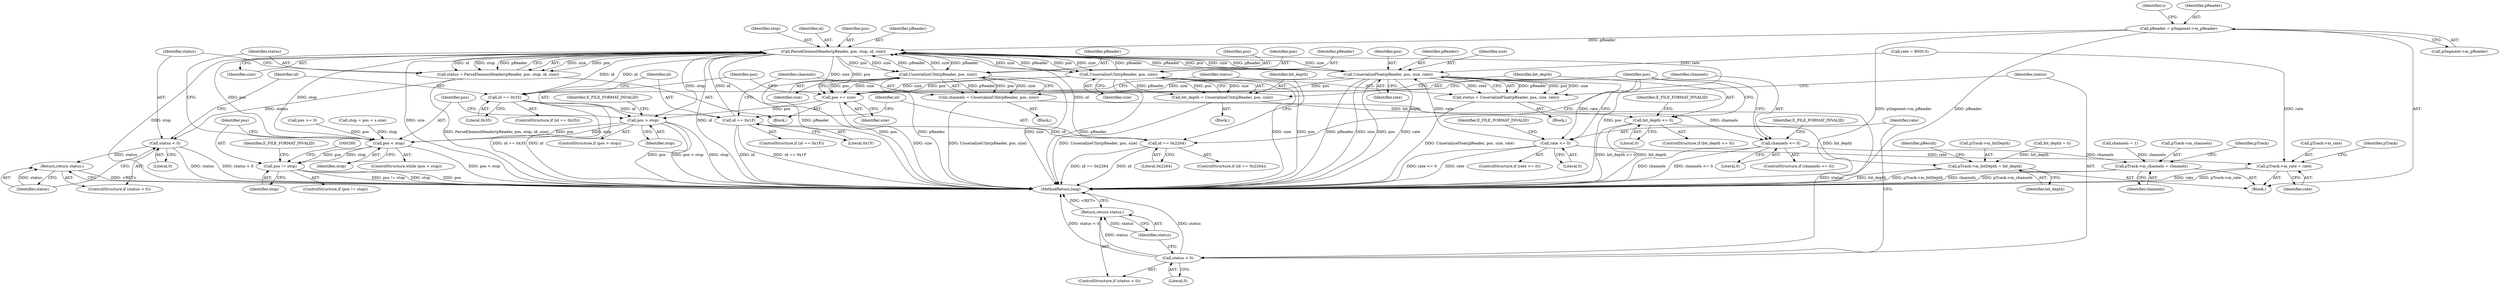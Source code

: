 digraph "0_Android_cc274e2abe8b2a6698a5c47d8aa4bb45f1f9538d_42@pointer" {
"1000129" [label="(Call,pReader = pSegment->m_pReader)"];
"1000192" [label="(Call,ParseElementHeader(pReader, pos, stop, id, size))"];
"1000190" [label="(Call,status = ParseElementHeader(pReader, pos, stop, id, size))"];
"1000199" [label="(Call,status < 0)"];
"1000202" [label="(Return,return status;)"];
"1000205" [label="(Call,id == 0x35)"];
"1000230" [label="(Call,id == 0x1F)"];
"1000248" [label="(Call,id == 0x2264)"];
"1000211" [label="(Call,UnserializeFloat(pReader, pos, size, rate))"];
"1000209" [label="(Call,status = UnserializeFloat(pReader, pos, size, rate))"];
"1000217" [label="(Call,status < 0)"];
"1000220" [label="(Return,return status;)"];
"1000223" [label="(Call,rate <= 0)"];
"1000306" [label="(Call,pTrack->m_rate = rate)"];
"1000264" [label="(Call,pos += size)"];
"1000268" [label="(Call,pos > stop)"];
"1000183" [label="(Call,pos < stop)"];
"1000274" [label="(Call,pos != stop)"];
"1000236" [label="(Call,UnserializeUInt(pReader, pos, size))"];
"1000234" [label="(Call,channels = UnserializeUInt(pReader, pos, size))"];
"1000241" [label="(Call,channels <= 0)"];
"1000311" [label="(Call,pTrack->m_channels = channels)"];
"1000254" [label="(Call,UnserializeUInt(pReader, pos, size))"];
"1000252" [label="(Call,bit_depth = UnserializeUInt(pReader, pos, size))"];
"1000259" [label="(Call,bit_depth <= 0)"];
"1000316" [label="(Call,pTrack->m_bitDepth = bit_depth)"];
"1000251" [label="(Block,)"];
"1000258" [label="(ControlStructure,if (bit_depth <= 0))"];
"1000136" [label="(Identifier,s)"];
"1000192" [label="(Call,ParseElementHeader(pReader, pos, stop, id, size))"];
"1000213" [label="(Identifier,pos)"];
"1000260" [label="(Identifier,bit_depth)"];
"1000249" [label="(Identifier,id)"];
"1000171" [label="(Call,rate = 8000.0)"];
"1000202" [label="(Return,return status;)"];
"1000220" [label="(Return,return status;)"];
"1000212" [label="(Identifier,pReader)"];
"1000326" [label="(MethodReturn,long)"];
"1000269" [label="(Identifier,pos)"];
"1000224" [label="(Identifier,rate)"];
"1000114" [label="(Block,)"];
"1000307" [label="(Call,pTrack->m_rate)"];
"1000201" [label="(Literal,0)"];
"1000313" [label="(Identifier,pTrack)"];
"1000263" [label="(Identifier,E_FILE_FORMAT_INVALID)"];
"1000316" [label="(Call,pTrack->m_bitDepth = bit_depth)"];
"1000266" [label="(Identifier,size)"];
"1000163" [label="(Call,stop = pos + s.size)"];
"1000186" [label="(Block,)"];
"1000250" [label="(Literal,0x2264)"];
"1000182" [label="(ControlStructure,while (pos < stop))"];
"1000221" [label="(Identifier,status)"];
"1000209" [label="(Call,status = UnserializeFloat(pReader, pos, size, rate))"];
"1000229" [label="(ControlStructure,if (id == 0x1F))"];
"1000195" [label="(Identifier,stop)"];
"1000206" [label="(Identifier,id)"];
"1000208" [label="(Block,)"];
"1000198" [label="(ControlStructure,if (status < 0))"];
"1000252" [label="(Call,bit_depth = UnserializeUInt(pReader, pos, size))"];
"1000261" [label="(Literal,0)"];
"1000129" [label="(Call,pReader = pSegment->m_pReader)"];
"1000276" [label="(Identifier,stop)"];
"1000238" [label="(Identifier,pos)"];
"1000203" [label="(Identifier,status)"];
"1000255" [label="(Identifier,pReader)"];
"1000231" [label="(Identifier,id)"];
"1000223" [label="(Call,rate <= 0)"];
"1000215" [label="(Identifier,rate)"];
"1000243" [label="(Literal,0)"];
"1000322" [label="(Identifier,pResult)"];
"1000248" [label="(Call,id == 0x2264)"];
"1000196" [label="(Identifier,id)"];
"1000222" [label="(ControlStructure,if (rate <= 0))"];
"1000185" [label="(Identifier,stop)"];
"1000247" [label="(ControlStructure,if (id == 0x2264))"];
"1000245" [label="(Identifier,E_FILE_FORMAT_INVALID)"];
"1000253" [label="(Identifier,bit_depth)"];
"1000131" [label="(Call,pSegment->m_pReader)"];
"1000191" [label="(Identifier,status)"];
"1000219" [label="(Literal,0)"];
"1000310" [label="(Identifier,rate)"];
"1000264" [label="(Call,pos += size)"];
"1000227" [label="(Identifier,E_FILE_FORMAT_INVALID)"];
"1000194" [label="(Identifier,pos)"];
"1000317" [label="(Call,pTrack->m_bitDepth)"];
"1000306" [label="(Call,pTrack->m_rate = rate)"];
"1000270" [label="(Identifier,stop)"];
"1000236" [label="(Call,UnserializeUInt(pReader, pos, size))"];
"1000159" [label="(Call,pos >= 0)"];
"1000190" [label="(Call,status = ParseElementHeader(pReader, pos, stop, id, size))"];
"1000237" [label="(Identifier,pReader)"];
"1000265" [label="(Identifier,pos)"];
"1000278" [label="(Identifier,E_FILE_FORMAT_INVALID)"];
"1000183" [label="(Call,pos < stop)"];
"1000230" [label="(Call,id == 0x1F)"];
"1000204" [label="(ControlStructure,if (id == 0x35))"];
"1000210" [label="(Identifier,status)"];
"1000256" [label="(Identifier,pos)"];
"1000242" [label="(Identifier,channels)"];
"1000175" [label="(Call,channels = 1)"];
"1000235" [label="(Identifier,channels)"];
"1000199" [label="(Call,status < 0)"];
"1000234" [label="(Call,channels = UnserializeUInt(pReader, pos, size))"];
"1000207" [label="(Literal,0x35)"];
"1000205" [label="(Call,id == 0x35)"];
"1000232" [label="(Literal,0x1F)"];
"1000184" [label="(Identifier,pos)"];
"1000218" [label="(Identifier,status)"];
"1000233" [label="(Block,)"];
"1000267" [label="(ControlStructure,if (pos > stop))"];
"1000273" [label="(ControlStructure,if (pos != stop))"];
"1000216" [label="(ControlStructure,if (status < 0))"];
"1000311" [label="(Call,pTrack->m_channels = channels)"];
"1000312" [label="(Call,pTrack->m_channels)"];
"1000315" [label="(Identifier,channels)"];
"1000179" [label="(Call,bit_depth = 0)"];
"1000320" [label="(Identifier,bit_depth)"];
"1000130" [label="(Identifier,pReader)"];
"1000240" [label="(ControlStructure,if (channels <= 0))"];
"1000318" [label="(Identifier,pTrack)"];
"1000217" [label="(Call,status < 0)"];
"1000268" [label="(Call,pos > stop)"];
"1000275" [label="(Identifier,pos)"];
"1000257" [label="(Identifier,size)"];
"1000197" [label="(Identifier,size)"];
"1000272" [label="(Identifier,E_FILE_FORMAT_INVALID)"];
"1000259" [label="(Call,bit_depth <= 0)"];
"1000254" [label="(Call,UnserializeUInt(pReader, pos, size))"];
"1000225" [label="(Literal,0)"];
"1000241" [label="(Call,channels <= 0)"];
"1000200" [label="(Identifier,status)"];
"1000214" [label="(Identifier,size)"];
"1000239" [label="(Identifier,size)"];
"1000211" [label="(Call,UnserializeFloat(pReader, pos, size, rate))"];
"1000193" [label="(Identifier,pReader)"];
"1000274" [label="(Call,pos != stop)"];
"1000129" -> "1000114"  [label="AST: "];
"1000129" -> "1000131"  [label="CFG: "];
"1000130" -> "1000129"  [label="AST: "];
"1000131" -> "1000129"  [label="AST: "];
"1000136" -> "1000129"  [label="CFG: "];
"1000129" -> "1000326"  [label="DDG: pReader"];
"1000129" -> "1000326"  [label="DDG: pSegment->m_pReader"];
"1000129" -> "1000192"  [label="DDG: pReader"];
"1000192" -> "1000190"  [label="AST: "];
"1000192" -> "1000197"  [label="CFG: "];
"1000193" -> "1000192"  [label="AST: "];
"1000194" -> "1000192"  [label="AST: "];
"1000195" -> "1000192"  [label="AST: "];
"1000196" -> "1000192"  [label="AST: "];
"1000197" -> "1000192"  [label="AST: "];
"1000190" -> "1000192"  [label="CFG: "];
"1000192" -> "1000326"  [label="DDG: pos"];
"1000192" -> "1000326"  [label="DDG: stop"];
"1000192" -> "1000326"  [label="DDG: size"];
"1000192" -> "1000326"  [label="DDG: pReader"];
"1000192" -> "1000326"  [label="DDG: id"];
"1000192" -> "1000190"  [label="DDG: size"];
"1000192" -> "1000190"  [label="DDG: pos"];
"1000192" -> "1000190"  [label="DDG: id"];
"1000192" -> "1000190"  [label="DDG: stop"];
"1000192" -> "1000190"  [label="DDG: pReader"];
"1000236" -> "1000192"  [label="DDG: pReader"];
"1000236" -> "1000192"  [label="DDG: size"];
"1000254" -> "1000192"  [label="DDG: pReader"];
"1000254" -> "1000192"  [label="DDG: size"];
"1000211" -> "1000192"  [label="DDG: pReader"];
"1000211" -> "1000192"  [label="DDG: size"];
"1000183" -> "1000192"  [label="DDG: pos"];
"1000183" -> "1000192"  [label="DDG: stop"];
"1000205" -> "1000192"  [label="DDG: id"];
"1000230" -> "1000192"  [label="DDG: id"];
"1000248" -> "1000192"  [label="DDG: id"];
"1000192" -> "1000205"  [label="DDG: id"];
"1000192" -> "1000211"  [label="DDG: pReader"];
"1000192" -> "1000211"  [label="DDG: pos"];
"1000192" -> "1000211"  [label="DDG: size"];
"1000192" -> "1000236"  [label="DDG: pReader"];
"1000192" -> "1000236"  [label="DDG: pos"];
"1000192" -> "1000236"  [label="DDG: size"];
"1000192" -> "1000254"  [label="DDG: pReader"];
"1000192" -> "1000254"  [label="DDG: pos"];
"1000192" -> "1000254"  [label="DDG: size"];
"1000192" -> "1000264"  [label="DDG: size"];
"1000192" -> "1000264"  [label="DDG: pos"];
"1000192" -> "1000268"  [label="DDG: stop"];
"1000190" -> "1000186"  [label="AST: "];
"1000191" -> "1000190"  [label="AST: "];
"1000200" -> "1000190"  [label="CFG: "];
"1000190" -> "1000326"  [label="DDG: ParseElementHeader(pReader, pos, stop, id, size)"];
"1000190" -> "1000199"  [label="DDG: status"];
"1000199" -> "1000198"  [label="AST: "];
"1000199" -> "1000201"  [label="CFG: "];
"1000200" -> "1000199"  [label="AST: "];
"1000201" -> "1000199"  [label="AST: "];
"1000203" -> "1000199"  [label="CFG: "];
"1000206" -> "1000199"  [label="CFG: "];
"1000199" -> "1000326"  [label="DDG: status"];
"1000199" -> "1000326"  [label="DDG: status < 0"];
"1000199" -> "1000202"  [label="DDG: status"];
"1000202" -> "1000198"  [label="AST: "];
"1000202" -> "1000203"  [label="CFG: "];
"1000203" -> "1000202"  [label="AST: "];
"1000326" -> "1000202"  [label="CFG: "];
"1000202" -> "1000326"  [label="DDG: <RET>"];
"1000203" -> "1000202"  [label="DDG: status"];
"1000205" -> "1000204"  [label="AST: "];
"1000205" -> "1000207"  [label="CFG: "];
"1000206" -> "1000205"  [label="AST: "];
"1000207" -> "1000205"  [label="AST: "];
"1000210" -> "1000205"  [label="CFG: "];
"1000231" -> "1000205"  [label="CFG: "];
"1000205" -> "1000326"  [label="DDG: id"];
"1000205" -> "1000326"  [label="DDG: id == 0x35"];
"1000205" -> "1000230"  [label="DDG: id"];
"1000230" -> "1000229"  [label="AST: "];
"1000230" -> "1000232"  [label="CFG: "];
"1000231" -> "1000230"  [label="AST: "];
"1000232" -> "1000230"  [label="AST: "];
"1000235" -> "1000230"  [label="CFG: "];
"1000249" -> "1000230"  [label="CFG: "];
"1000230" -> "1000326"  [label="DDG: id"];
"1000230" -> "1000326"  [label="DDG: id == 0x1F"];
"1000230" -> "1000248"  [label="DDG: id"];
"1000248" -> "1000247"  [label="AST: "];
"1000248" -> "1000250"  [label="CFG: "];
"1000249" -> "1000248"  [label="AST: "];
"1000250" -> "1000248"  [label="AST: "];
"1000253" -> "1000248"  [label="CFG: "];
"1000265" -> "1000248"  [label="CFG: "];
"1000248" -> "1000326"  [label="DDG: id == 0x2264"];
"1000248" -> "1000326"  [label="DDG: id"];
"1000211" -> "1000209"  [label="AST: "];
"1000211" -> "1000215"  [label="CFG: "];
"1000212" -> "1000211"  [label="AST: "];
"1000213" -> "1000211"  [label="AST: "];
"1000214" -> "1000211"  [label="AST: "];
"1000215" -> "1000211"  [label="AST: "];
"1000209" -> "1000211"  [label="CFG: "];
"1000211" -> "1000326"  [label="DDG: pReader"];
"1000211" -> "1000326"  [label="DDG: size"];
"1000211" -> "1000326"  [label="DDG: pos"];
"1000211" -> "1000326"  [label="DDG: rate"];
"1000211" -> "1000209"  [label="DDG: pReader"];
"1000211" -> "1000209"  [label="DDG: pos"];
"1000211" -> "1000209"  [label="DDG: size"];
"1000211" -> "1000209"  [label="DDG: rate"];
"1000171" -> "1000211"  [label="DDG: rate"];
"1000223" -> "1000211"  [label="DDG: rate"];
"1000211" -> "1000223"  [label="DDG: rate"];
"1000211" -> "1000264"  [label="DDG: size"];
"1000211" -> "1000264"  [label="DDG: pos"];
"1000209" -> "1000208"  [label="AST: "];
"1000210" -> "1000209"  [label="AST: "];
"1000218" -> "1000209"  [label="CFG: "];
"1000209" -> "1000326"  [label="DDG: UnserializeFloat(pReader, pos, size, rate)"];
"1000209" -> "1000217"  [label="DDG: status"];
"1000217" -> "1000216"  [label="AST: "];
"1000217" -> "1000219"  [label="CFG: "];
"1000218" -> "1000217"  [label="AST: "];
"1000219" -> "1000217"  [label="AST: "];
"1000221" -> "1000217"  [label="CFG: "];
"1000224" -> "1000217"  [label="CFG: "];
"1000217" -> "1000326"  [label="DDG: status < 0"];
"1000217" -> "1000326"  [label="DDG: status"];
"1000217" -> "1000220"  [label="DDG: status"];
"1000220" -> "1000216"  [label="AST: "];
"1000220" -> "1000221"  [label="CFG: "];
"1000221" -> "1000220"  [label="AST: "];
"1000326" -> "1000220"  [label="CFG: "];
"1000220" -> "1000326"  [label="DDG: <RET>"];
"1000221" -> "1000220"  [label="DDG: status"];
"1000223" -> "1000222"  [label="AST: "];
"1000223" -> "1000225"  [label="CFG: "];
"1000224" -> "1000223"  [label="AST: "];
"1000225" -> "1000223"  [label="AST: "];
"1000227" -> "1000223"  [label="CFG: "];
"1000265" -> "1000223"  [label="CFG: "];
"1000223" -> "1000326"  [label="DDG: rate <= 0"];
"1000223" -> "1000326"  [label="DDG: rate"];
"1000223" -> "1000306"  [label="DDG: rate"];
"1000306" -> "1000114"  [label="AST: "];
"1000306" -> "1000310"  [label="CFG: "];
"1000307" -> "1000306"  [label="AST: "];
"1000310" -> "1000306"  [label="AST: "];
"1000313" -> "1000306"  [label="CFG: "];
"1000306" -> "1000326"  [label="DDG: rate"];
"1000306" -> "1000326"  [label="DDG: pTrack->m_rate"];
"1000171" -> "1000306"  [label="DDG: rate"];
"1000264" -> "1000186"  [label="AST: "];
"1000264" -> "1000266"  [label="CFG: "];
"1000265" -> "1000264"  [label="AST: "];
"1000266" -> "1000264"  [label="AST: "];
"1000269" -> "1000264"  [label="CFG: "];
"1000264" -> "1000326"  [label="DDG: size"];
"1000236" -> "1000264"  [label="DDG: size"];
"1000236" -> "1000264"  [label="DDG: pos"];
"1000254" -> "1000264"  [label="DDG: size"];
"1000254" -> "1000264"  [label="DDG: pos"];
"1000264" -> "1000268"  [label="DDG: pos"];
"1000268" -> "1000267"  [label="AST: "];
"1000268" -> "1000270"  [label="CFG: "];
"1000269" -> "1000268"  [label="AST: "];
"1000270" -> "1000268"  [label="AST: "];
"1000184" -> "1000268"  [label="CFG: "];
"1000272" -> "1000268"  [label="CFG: "];
"1000268" -> "1000326"  [label="DDG: pos"];
"1000268" -> "1000326"  [label="DDG: pos > stop"];
"1000268" -> "1000326"  [label="DDG: stop"];
"1000268" -> "1000183"  [label="DDG: pos"];
"1000268" -> "1000183"  [label="DDG: stop"];
"1000183" -> "1000182"  [label="AST: "];
"1000183" -> "1000185"  [label="CFG: "];
"1000184" -> "1000183"  [label="AST: "];
"1000185" -> "1000183"  [label="AST: "];
"1000191" -> "1000183"  [label="CFG: "];
"1000275" -> "1000183"  [label="CFG: "];
"1000183" -> "1000326"  [label="DDG: pos < stop"];
"1000159" -> "1000183"  [label="DDG: pos"];
"1000163" -> "1000183"  [label="DDG: stop"];
"1000183" -> "1000274"  [label="DDG: pos"];
"1000183" -> "1000274"  [label="DDG: stop"];
"1000274" -> "1000273"  [label="AST: "];
"1000274" -> "1000276"  [label="CFG: "];
"1000275" -> "1000274"  [label="AST: "];
"1000276" -> "1000274"  [label="AST: "];
"1000278" -> "1000274"  [label="CFG: "];
"1000280" -> "1000274"  [label="CFG: "];
"1000274" -> "1000326"  [label="DDG: pos"];
"1000274" -> "1000326"  [label="DDG: pos != stop"];
"1000274" -> "1000326"  [label="DDG: stop"];
"1000236" -> "1000234"  [label="AST: "];
"1000236" -> "1000239"  [label="CFG: "];
"1000237" -> "1000236"  [label="AST: "];
"1000238" -> "1000236"  [label="AST: "];
"1000239" -> "1000236"  [label="AST: "];
"1000234" -> "1000236"  [label="CFG: "];
"1000236" -> "1000326"  [label="DDG: pReader"];
"1000236" -> "1000326"  [label="DDG: size"];
"1000236" -> "1000326"  [label="DDG: pos"];
"1000236" -> "1000234"  [label="DDG: pReader"];
"1000236" -> "1000234"  [label="DDG: pos"];
"1000236" -> "1000234"  [label="DDG: size"];
"1000234" -> "1000233"  [label="AST: "];
"1000235" -> "1000234"  [label="AST: "];
"1000242" -> "1000234"  [label="CFG: "];
"1000234" -> "1000326"  [label="DDG: UnserializeUInt(pReader, pos, size)"];
"1000234" -> "1000241"  [label="DDG: channels"];
"1000241" -> "1000240"  [label="AST: "];
"1000241" -> "1000243"  [label="CFG: "];
"1000242" -> "1000241"  [label="AST: "];
"1000243" -> "1000241"  [label="AST: "];
"1000245" -> "1000241"  [label="CFG: "];
"1000265" -> "1000241"  [label="CFG: "];
"1000241" -> "1000326"  [label="DDG: channels"];
"1000241" -> "1000326"  [label="DDG: channels <= 0"];
"1000241" -> "1000311"  [label="DDG: channels"];
"1000311" -> "1000114"  [label="AST: "];
"1000311" -> "1000315"  [label="CFG: "];
"1000312" -> "1000311"  [label="AST: "];
"1000315" -> "1000311"  [label="AST: "];
"1000318" -> "1000311"  [label="CFG: "];
"1000311" -> "1000326"  [label="DDG: pTrack->m_channels"];
"1000311" -> "1000326"  [label="DDG: channels"];
"1000175" -> "1000311"  [label="DDG: channels"];
"1000254" -> "1000252"  [label="AST: "];
"1000254" -> "1000257"  [label="CFG: "];
"1000255" -> "1000254"  [label="AST: "];
"1000256" -> "1000254"  [label="AST: "];
"1000257" -> "1000254"  [label="AST: "];
"1000252" -> "1000254"  [label="CFG: "];
"1000254" -> "1000326"  [label="DDG: pReader"];
"1000254" -> "1000326"  [label="DDG: size"];
"1000254" -> "1000326"  [label="DDG: pos"];
"1000254" -> "1000252"  [label="DDG: pReader"];
"1000254" -> "1000252"  [label="DDG: pos"];
"1000254" -> "1000252"  [label="DDG: size"];
"1000252" -> "1000251"  [label="AST: "];
"1000253" -> "1000252"  [label="AST: "];
"1000260" -> "1000252"  [label="CFG: "];
"1000252" -> "1000326"  [label="DDG: UnserializeUInt(pReader, pos, size)"];
"1000252" -> "1000259"  [label="DDG: bit_depth"];
"1000259" -> "1000258"  [label="AST: "];
"1000259" -> "1000261"  [label="CFG: "];
"1000260" -> "1000259"  [label="AST: "];
"1000261" -> "1000259"  [label="AST: "];
"1000263" -> "1000259"  [label="CFG: "];
"1000265" -> "1000259"  [label="CFG: "];
"1000259" -> "1000326"  [label="DDG: bit_depth <= 0"];
"1000259" -> "1000326"  [label="DDG: bit_depth"];
"1000259" -> "1000316"  [label="DDG: bit_depth"];
"1000316" -> "1000114"  [label="AST: "];
"1000316" -> "1000320"  [label="CFG: "];
"1000317" -> "1000316"  [label="AST: "];
"1000320" -> "1000316"  [label="AST: "];
"1000322" -> "1000316"  [label="CFG: "];
"1000316" -> "1000326"  [label="DDG: bit_depth"];
"1000316" -> "1000326"  [label="DDG: pTrack->m_bitDepth"];
"1000179" -> "1000316"  [label="DDG: bit_depth"];
}
